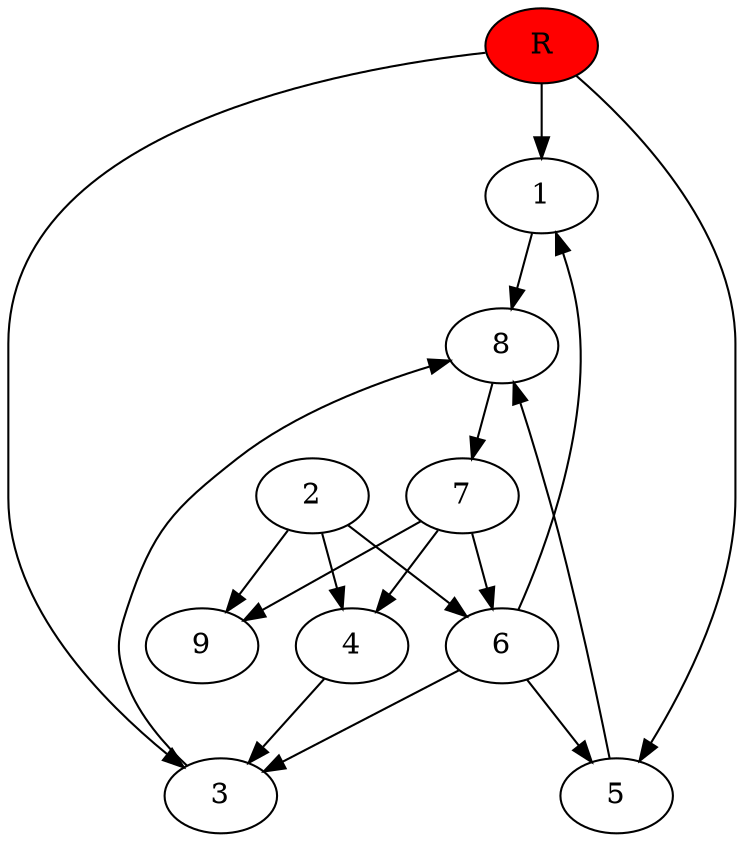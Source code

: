 digraph prb7705 {
	1
	2
	3
	4
	5
	6
	7
	8
	R [fillcolor="#ff0000" style=filled]
	1 -> 8
	2 -> 4
	2 -> 6
	2 -> 9
	3 -> 8
	4 -> 3
	5 -> 8
	6 -> 1
	6 -> 3
	6 -> 5
	7 -> 4
	7 -> 6
	7 -> 9
	8 -> 7
	R -> 1
	R -> 3
	R -> 5
}

